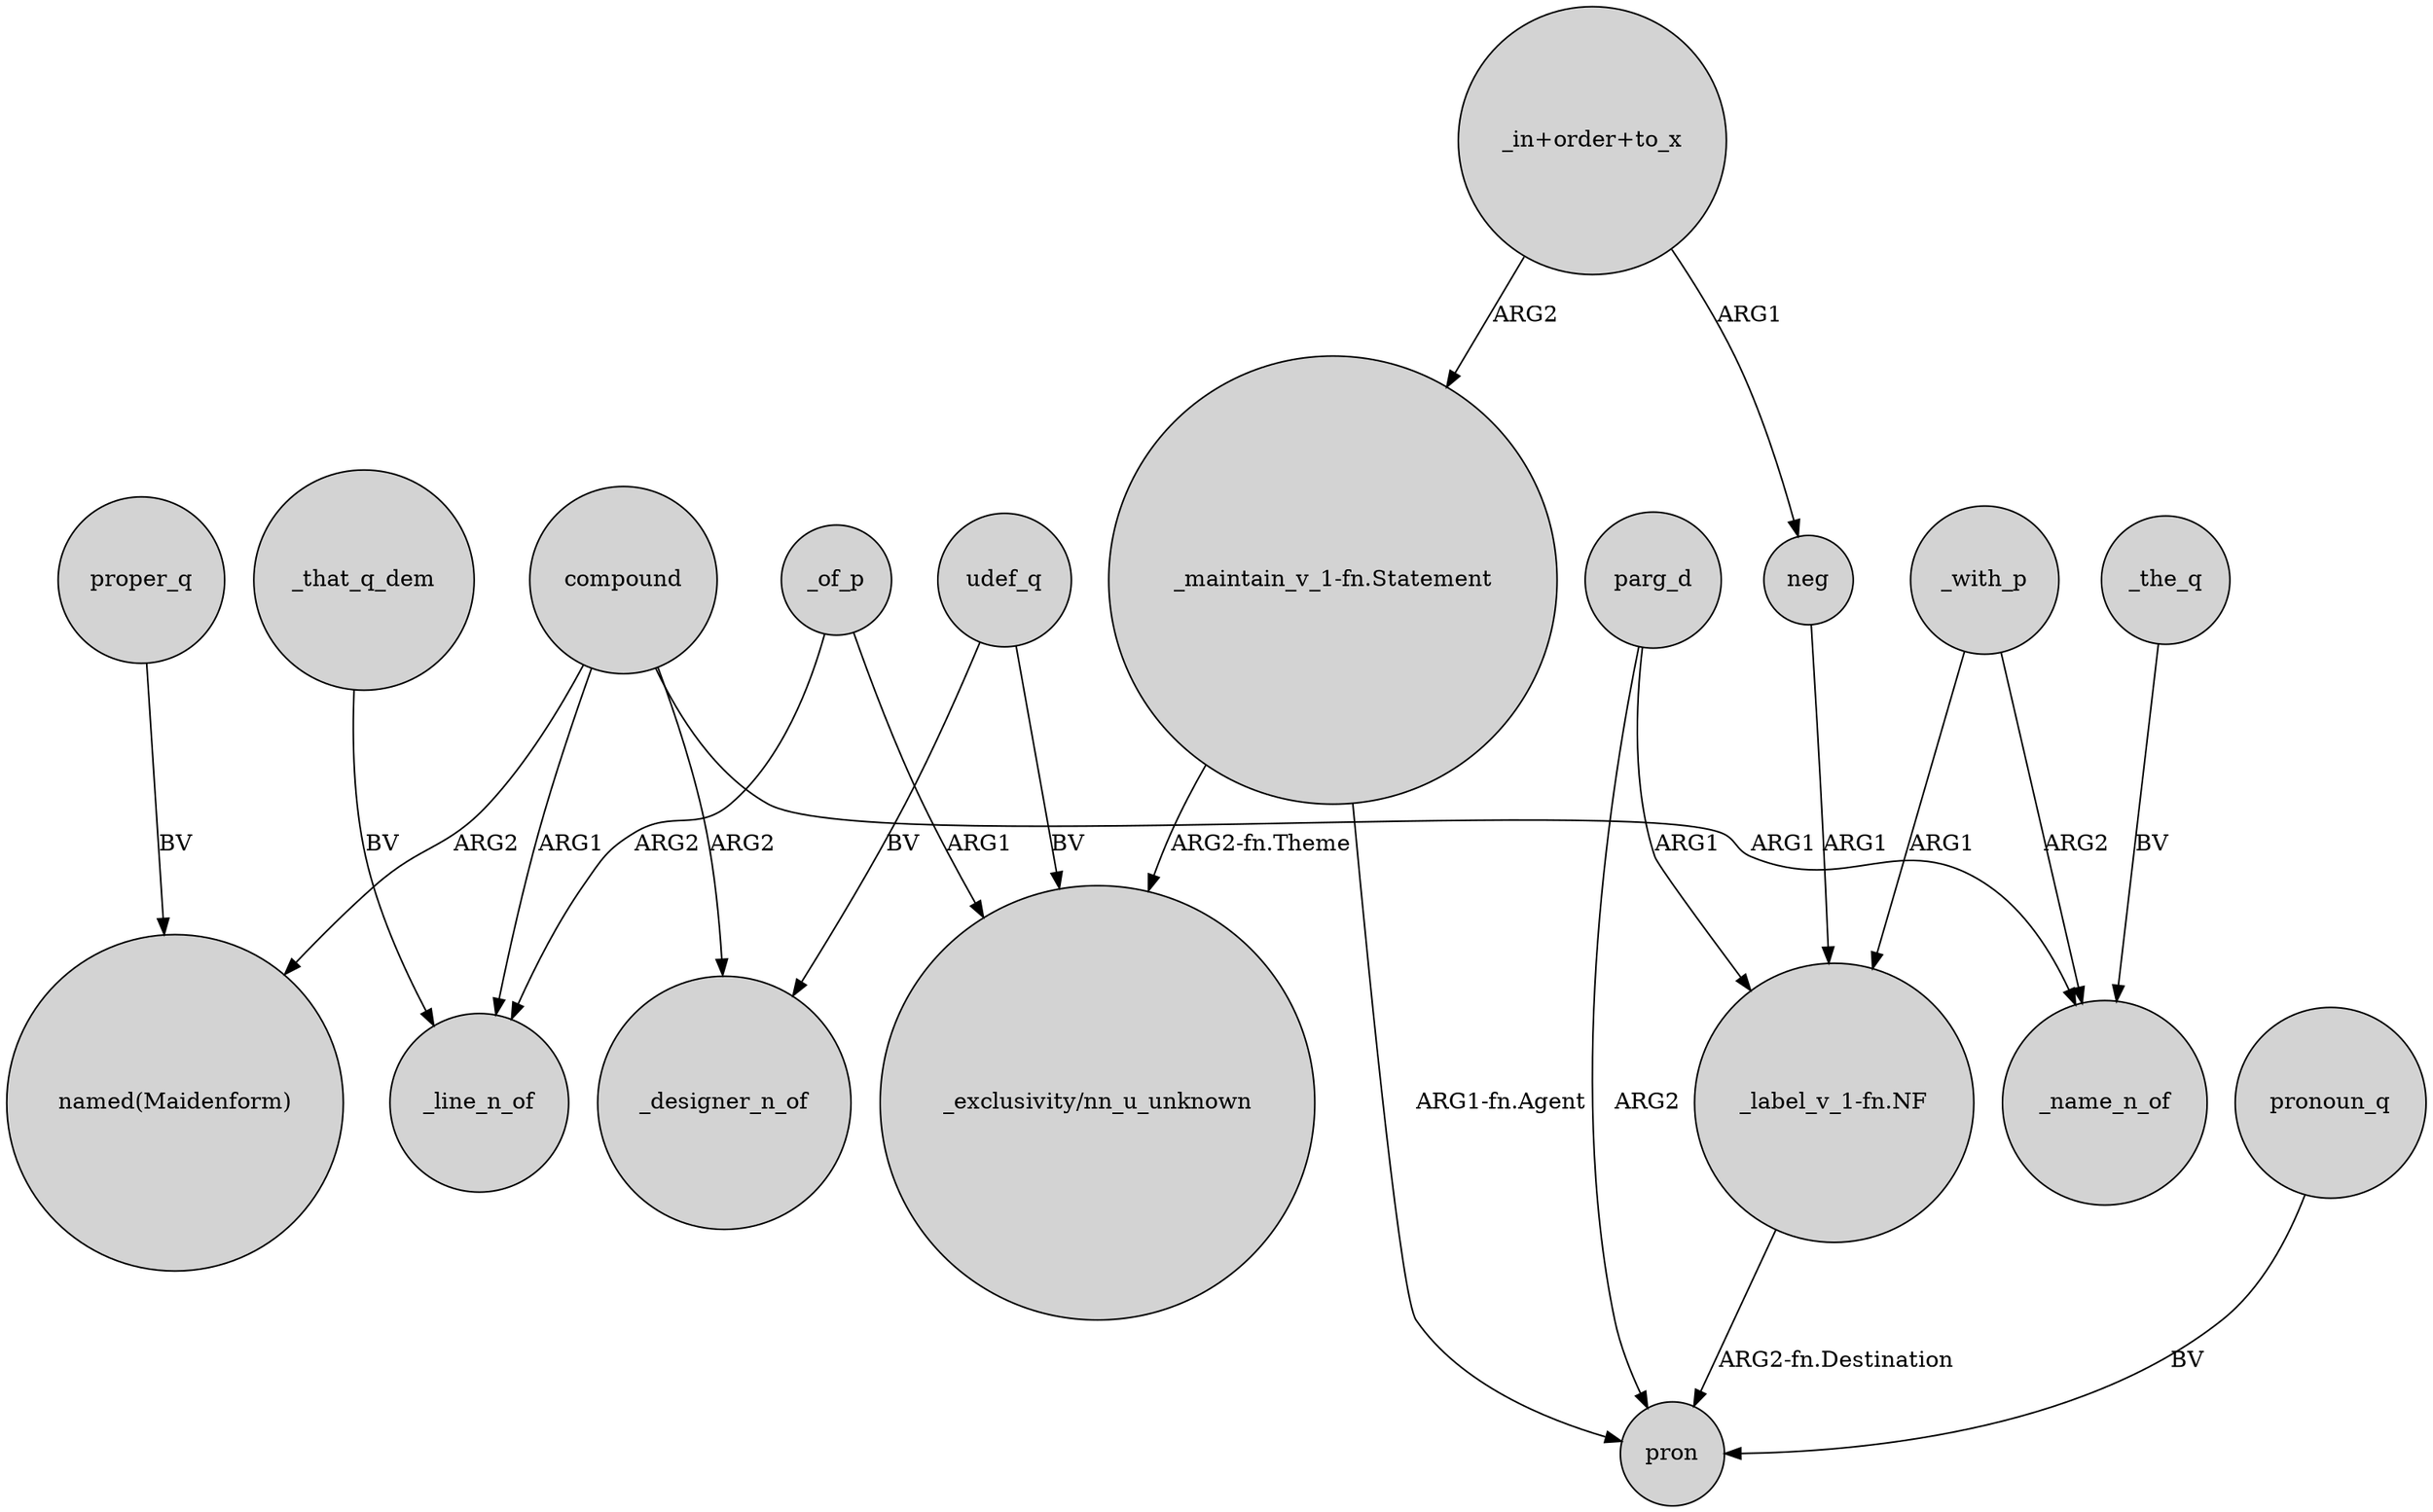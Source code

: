 digraph {
	node [shape=circle style=filled]
	proper_q -> "named(Maidenform)" [label=BV]
	_of_p -> _line_n_of [label=ARG2]
	compound -> _designer_n_of [label=ARG2]
	parg_d -> pron [label=ARG2]
	"_in+order+to_x" -> "_maintain_v_1-fn.Statement" [label=ARG2]
	pronoun_q -> pron [label=BV]
	compound -> _line_n_of [label=ARG1]
	udef_q -> _designer_n_of [label=BV]
	"_in+order+to_x" -> neg [label=ARG1]
	"_maintain_v_1-fn.Statement" -> pron [label="ARG1-fn.Agent"]
	"_maintain_v_1-fn.Statement" -> "_exclusivity/nn_u_unknown" [label="ARG2-fn.Theme"]
	compound -> _name_n_of [label=ARG1]
	parg_d -> "_label_v_1-fn.NF" [label=ARG1]
	_with_p -> "_label_v_1-fn.NF" [label=ARG1]
	_the_q -> _name_n_of [label=BV]
	compound -> "named(Maidenform)" [label=ARG2]
	_of_p -> "_exclusivity/nn_u_unknown" [label=ARG1]
	_with_p -> _name_n_of [label=ARG2]
	"_label_v_1-fn.NF" -> pron [label="ARG2-fn.Destination"]
	udef_q -> "_exclusivity/nn_u_unknown" [label=BV]
	_that_q_dem -> _line_n_of [label=BV]
	neg -> "_label_v_1-fn.NF" [label=ARG1]
}
